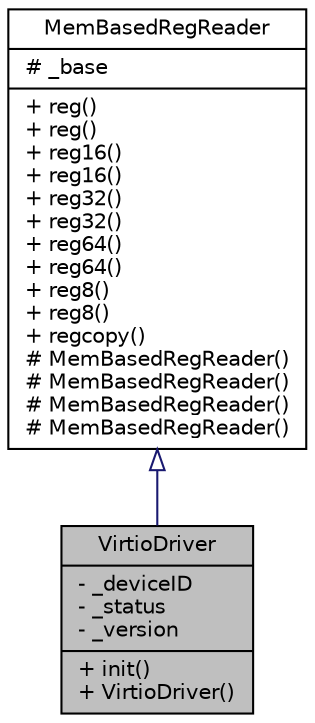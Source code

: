 digraph "VirtioDriver"
{
  edge [fontname="Helvetica",fontsize="10",labelfontname="Helvetica",labelfontsize="10"];
  node [fontname="Helvetica",fontsize="10",shape=record];
  Node963 [label="{VirtioDriver\n|- _deviceID\l- _status\l- _version\l|+ init()\l+ VirtioDriver()\l}",height=0.2,width=0.4,color="black", fillcolor="grey75", style="filled", fontcolor="black"];
  Node964 -> Node963 [dir="back",color="midnightblue",fontsize="10",style="solid",arrowtail="onormal",fontname="Helvetica"];
  Node964 [label="{MemBasedRegReader\n|# _base\l|+ reg()\l+ reg()\l+ reg16()\l+ reg16()\l+ reg32()\l+ reg32()\l+ reg64()\l+ reg64()\l+ reg8()\l+ reg8()\l+ regcopy()\l# MemBasedRegReader()\l# MemBasedRegReader()\l# MemBasedRegReader()\l# MemBasedRegReader()\l}",height=0.2,width=0.4,color="black", fillcolor="white", style="filled",URL="$dd/d17/class_mem_based_reg_reader.html"];
}
